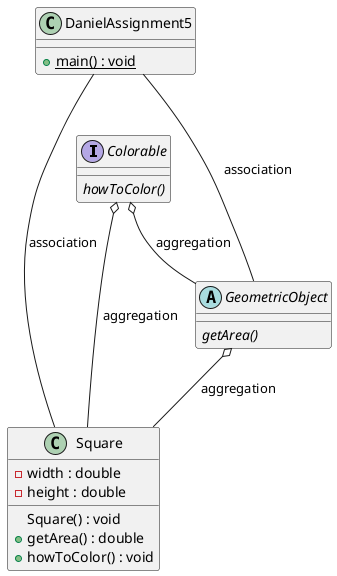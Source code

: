 @startuml

Colorable o-- Square : aggregation
Colorable o-- GeometricObject : aggregation
GeometricObject o-- Square : aggregation

DanielAssignment5 --- GeometricObject : association
DanielAssignment5 --- Square : association

interface Colorable {
    {abstract} howToColor()
}

abstract class GeometricObject {
    {abstract} getArea()
}

class Square {
    - width : double
    - height : double
    Square() : void
    + getArea() : double
    + howToColor() : void
}

class DanielAssignment5 {
    {static} + main() : void
}

@enduml